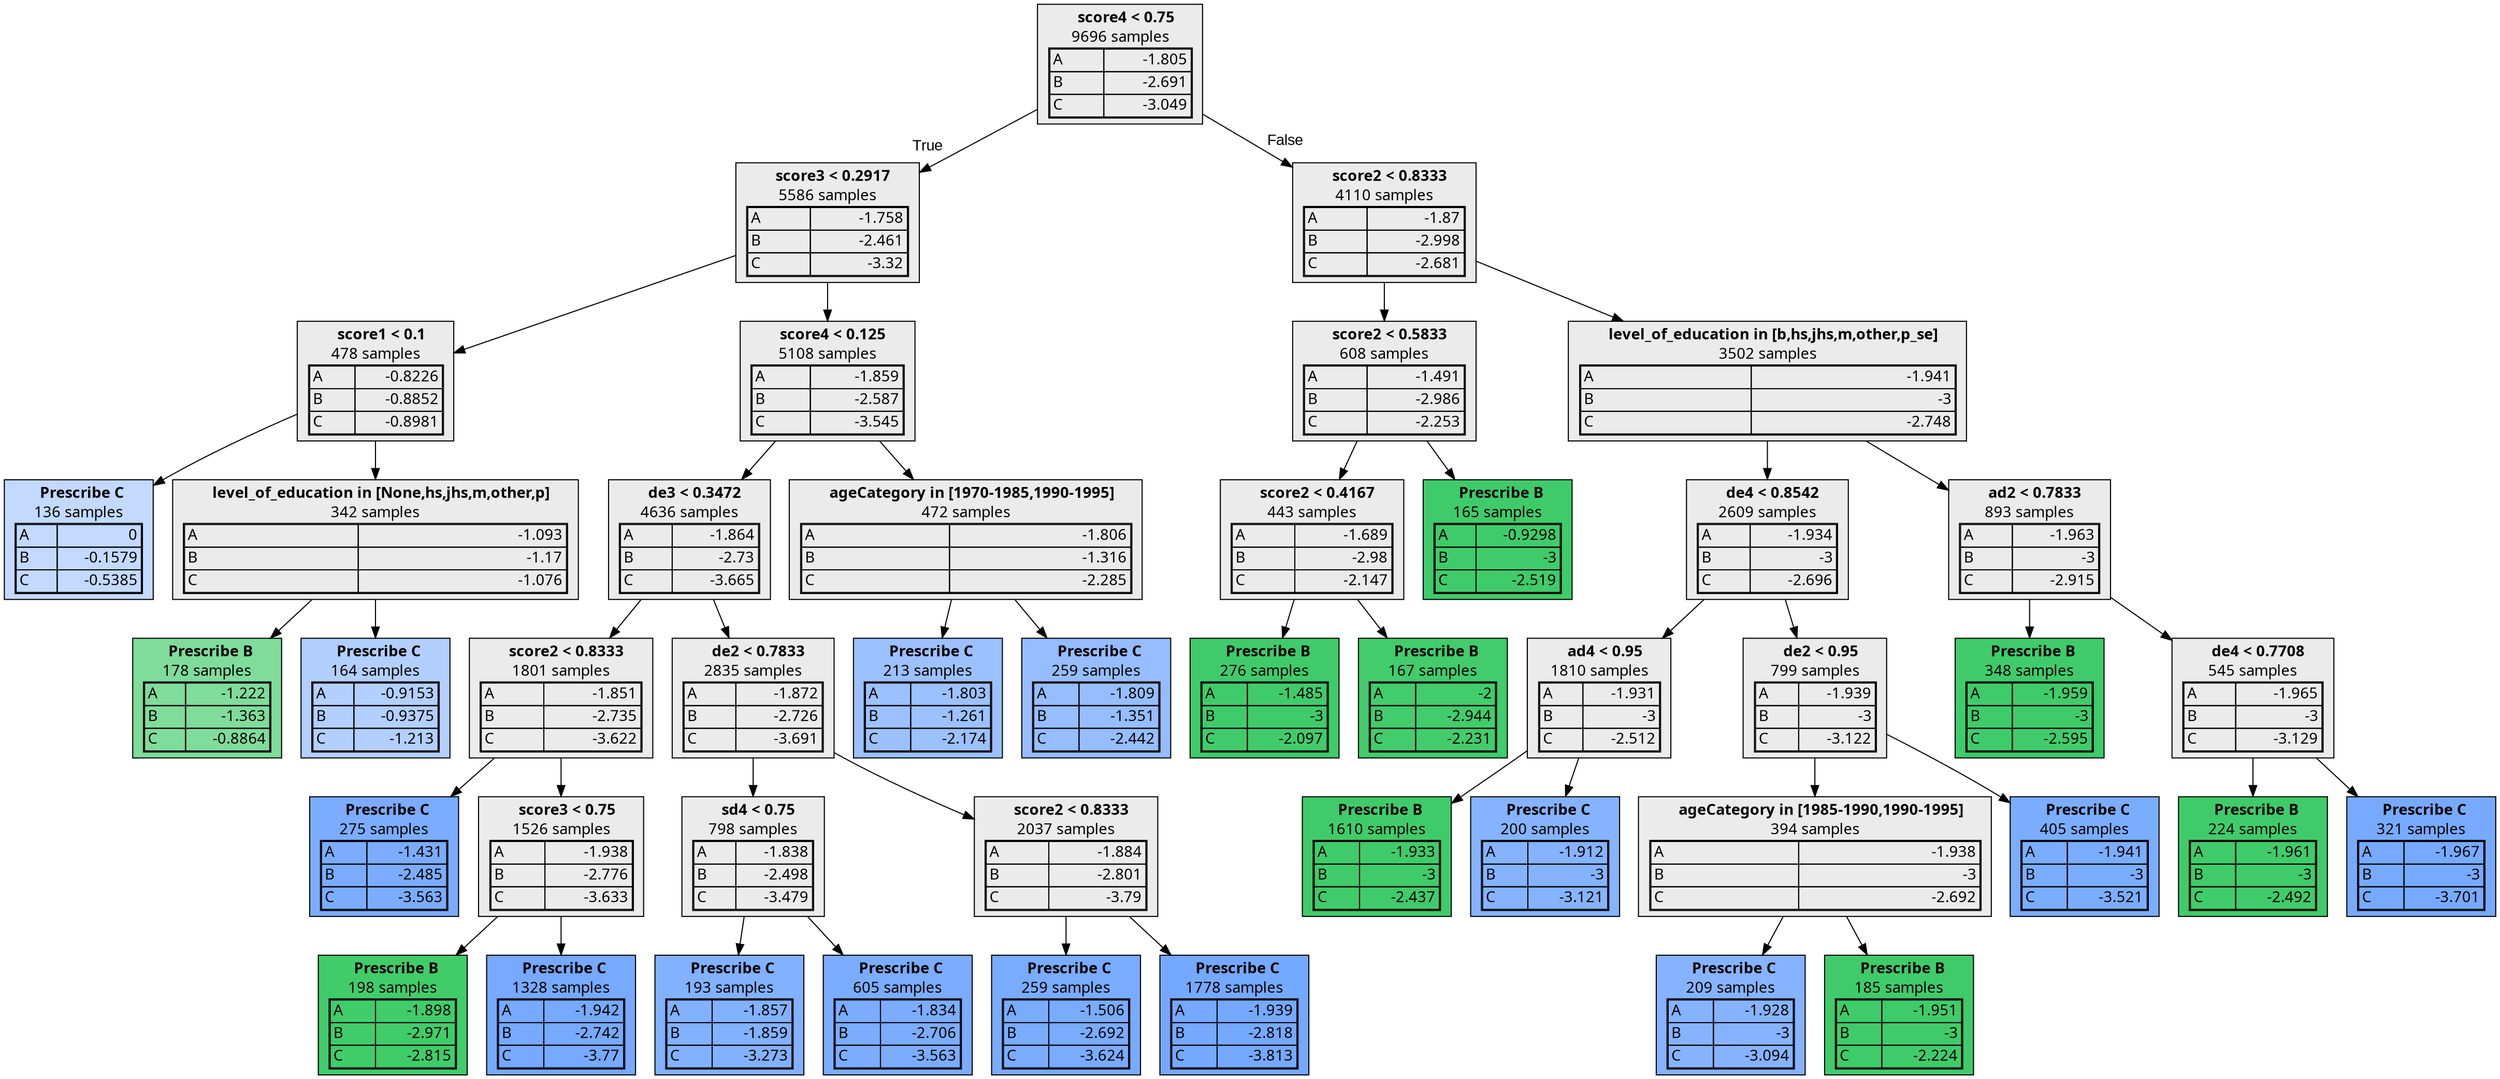 digraph {
    1 [label=<  <TABLE BORDER="0" CELLPADDING="0">
      <TR>
    <TD>
      <B> score4 &lt; 0.75</B>
    </TD>
  </TR>

    <TR>
      <TD>9696 samples</TD>
    </TR>
    <TR>
  <TD>
    <TABLE CELLSPACING="0">
      
        <TR >
    <TD ALIGN="LEFT">A</TD>
    <TD ALIGN="RIGHT">-1.805</TD>
  </TR>
  <TR >
    <TD ALIGN="LEFT">B</TD>
    <TD ALIGN="RIGHT">-2.691</TD>
  </TR>
  <TR class="highlighted">
    <TD ALIGN="LEFT">C</TD>
    <TD ALIGN="RIGHT">-3.049</TD>
  </TR>

    </TABLE>
  </TD>
</TR>

  </TABLE>
>,fillcolor="#EBEBEB",shape=box,fontname="bold arial",style="filled"];
    1 -> 2 [labeldistance=2.5, labelangle=45, headlabel="True",fontname="arial"];
    1 -> 25 [labeldistance=2.5, labelangle=-45, headlabel="False",fontname="arial"];
    2 [label=<  <TABLE BORDER="0" CELLPADDING="0">
      <TR>
    <TD>
      <B> score3 &lt; 0.2917</B>
    </TD>
  </TR>

    <TR>
      <TD>5586 samples</TD>
    </TR>
    <TR>
  <TD>
    <TABLE CELLSPACING="0">
      
        <TR >
    <TD ALIGN="LEFT">A</TD>
    <TD ALIGN="RIGHT">-1.758</TD>
  </TR>
  <TR >
    <TD ALIGN="LEFT">B</TD>
    <TD ALIGN="RIGHT">-2.461</TD>
  </TR>
  <TR class="highlighted">
    <TD ALIGN="LEFT">C</TD>
    <TD ALIGN="RIGHT">-3.32</TD>
  </TR>

    </TABLE>
  </TD>
</TR>

  </TABLE>
>,fillcolor="#EBEBEB",shape=box,fontname="bold arial",style="filled"];
    2 -> 3;
    2 -> 8;
    3 [label=<  <TABLE BORDER="0" CELLPADDING="0">
      <TR>
    <TD>
      <B> score1 &lt; 0.1</B>
    </TD>
  </TR>

    <TR>
      <TD>478 samples</TD>
    </TR>
    <TR>
  <TD>
    <TABLE CELLSPACING="0">
      
        <TR >
    <TD ALIGN="LEFT">A</TD>
    <TD ALIGN="RIGHT">-0.8226</TD>
  </TR>
  <TR >
    <TD ALIGN="LEFT">B</TD>
    <TD ALIGN="RIGHT">-0.8852</TD>
  </TR>
  <TR class="highlighted">
    <TD ALIGN="LEFT">C</TD>
    <TD ALIGN="RIGHT">-0.8981</TD>
  </TR>

    </TABLE>
  </TD>
</TR>

  </TABLE>
>,fillcolor="#EBEBEB",shape=box,fontname="bold arial",style="filled"];
    3 -> 4;
    3 -> 5;
    4 [label=<  <TABLE BORDER="0" CELLPADDING="0">
      <TR>
    <TD>
      <B>Prescribe C</B>
    </TD>
  </TR>

    <TR>
      <TD>136 samples</TD>
    </TR>
    <TR>
  <TD>
    <TABLE CELLSPACING="0">
      
        <TR >
    <TD ALIGN="LEFT">A</TD>
    <TD ALIGN="RIGHT">0</TD>
  </TR>
  <TR >
    <TD ALIGN="LEFT">B</TD>
    <TD ALIGN="RIGHT">-0.1579</TD>
  </TR>
  <TR class="highlighted">
    <TD ALIGN="LEFT">C</TD>
    <TD ALIGN="RIGHT">-0.5385</TD>
  </TR>

    </TABLE>
  </TD>
</TR>

  </TABLE>
>,fillcolor="#619CFF60",shape=box,fontname="bold arial",style="filled",color=black];
    5 [label=<  <TABLE BORDER="0" CELLPADDING="0">
      <TR>
    <TD>
      <B> level_of_education in [None,hs,jhs,m,other,p]</B>
    </TD>
  </TR>

    <TR>
      <TD>342 samples</TD>
    </TR>
    <TR>
  <TD>
    <TABLE CELLSPACING="0">
      
        <TR >
    <TD ALIGN="LEFT">A</TD>
    <TD ALIGN="RIGHT">-1.093</TD>
  </TR>
  <TR class="highlighted">
    <TD ALIGN="LEFT">B</TD>
    <TD ALIGN="RIGHT">-1.17</TD>
  </TR>
  <TR >
    <TD ALIGN="LEFT">C</TD>
    <TD ALIGN="RIGHT">-1.076</TD>
  </TR>

    </TABLE>
  </TD>
</TR>

  </TABLE>
>,fillcolor="#EBEBEB",shape=box,fontname="bold arial",style="filled"];
    5 -> 6;
    5 -> 7;
    6 [label=<  <TABLE BORDER="0" CELLPADDING="0">
      <TR>
    <TD>
      <B>Prescribe B</B>
    </TD>
  </TR>

    <TR>
      <TD>178 samples</TD>
    </TR>
    <TR>
  <TD>
    <TABLE CELLSPACING="0">
      
        <TR >
    <TD ALIGN="LEFT">A</TD>
    <TD ALIGN="RIGHT">-1.222</TD>
  </TR>
  <TR class="highlighted">
    <TD ALIGN="LEFT">B</TD>
    <TD ALIGN="RIGHT">-1.363</TD>
  </TR>
  <TR >
    <TD ALIGN="LEFT">C</TD>
    <TD ALIGN="RIGHT">-0.8864</TD>
  </TR>

    </TABLE>
  </TD>
</TR>

  </TABLE>
>,fillcolor="#00BA3880",shape=box,fontname="bold arial",style="filled",color=black];
    7 [label=<  <TABLE BORDER="0" CELLPADDING="0">
      <TR>
    <TD>
      <B>Prescribe C</B>
    </TD>
  </TR>

    <TR>
      <TD>164 samples</TD>
    </TR>
    <TR>
  <TD>
    <TABLE CELLSPACING="0">
      
        <TR >
    <TD ALIGN="LEFT">A</TD>
    <TD ALIGN="RIGHT">-0.9153</TD>
  </TR>
  <TR >
    <TD ALIGN="LEFT">B</TD>
    <TD ALIGN="RIGHT">-0.9375</TD>
  </TR>
  <TR class="highlighted">
    <TD ALIGN="LEFT">C</TD>
    <TD ALIGN="RIGHT">-1.213</TD>
  </TR>

    </TABLE>
  </TD>
</TR>

  </TABLE>
>,fillcolor="#619CFF7a",shape=box,fontname="bold arial",style="filled",color=black];
    8 [label=<  <TABLE BORDER="0" CELLPADDING="0">
      <TR>
    <TD>
      <B> score4 &lt; 0.125</B>
    </TD>
  </TR>

    <TR>
      <TD>5108 samples</TD>
    </TR>
    <TR>
  <TD>
    <TABLE CELLSPACING="0">
      
        <TR >
    <TD ALIGN="LEFT">A</TD>
    <TD ALIGN="RIGHT">-1.859</TD>
  </TR>
  <TR >
    <TD ALIGN="LEFT">B</TD>
    <TD ALIGN="RIGHT">-2.587</TD>
  </TR>
  <TR class="highlighted">
    <TD ALIGN="LEFT">C</TD>
    <TD ALIGN="RIGHT">-3.545</TD>
  </TR>

    </TABLE>
  </TD>
</TR>

  </TABLE>
>,fillcolor="#EBEBEB",shape=box,fontname="bold arial",style="filled"];
    8 -> 9;
    8 -> 22;
    9 [label=<  <TABLE BORDER="0" CELLPADDING="0">
      <TR>
    <TD>
      <B> de3 &lt; 0.3472</B>
    </TD>
  </TR>

    <TR>
      <TD>4636 samples</TD>
    </TR>
    <TR>
  <TD>
    <TABLE CELLSPACING="0">
      
        <TR >
    <TD ALIGN="LEFT">A</TD>
    <TD ALIGN="RIGHT">-1.864</TD>
  </TR>
  <TR >
    <TD ALIGN="LEFT">B</TD>
    <TD ALIGN="RIGHT">-2.73</TD>
  </TR>
  <TR class="highlighted">
    <TD ALIGN="LEFT">C</TD>
    <TD ALIGN="RIGHT">-3.665</TD>
  </TR>

    </TABLE>
  </TD>
</TR>

  </TABLE>
>,fillcolor="#EBEBEB",shape=box,fontname="bold arial",style="filled"];
    9 -> 10;
    9 -> 15;
    10 [label=<  <TABLE BORDER="0" CELLPADDING="0">
      <TR>
    <TD>
      <B> score2 &lt; 0.8333</B>
    </TD>
  </TR>

    <TR>
      <TD>1801 samples</TD>
    </TR>
    <TR>
  <TD>
    <TABLE CELLSPACING="0">
      
        <TR >
    <TD ALIGN="LEFT">A</TD>
    <TD ALIGN="RIGHT">-1.851</TD>
  </TR>
  <TR >
    <TD ALIGN="LEFT">B</TD>
    <TD ALIGN="RIGHT">-2.735</TD>
  </TR>
  <TR class="highlighted">
    <TD ALIGN="LEFT">C</TD>
    <TD ALIGN="RIGHT">-3.622</TD>
  </TR>

    </TABLE>
  </TD>
</TR>

  </TABLE>
>,fillcolor="#EBEBEB",shape=box,fontname="bold arial",style="filled"];
    10 -> 11;
    10 -> 12;
    11 [label=<  <TABLE BORDER="0" CELLPADDING="0">
      <TR>
    <TD>
      <B>Prescribe C</B>
    </TD>
  </TR>

    <TR>
      <TD>275 samples</TD>
    </TR>
    <TR>
  <TD>
    <TABLE CELLSPACING="0">
      
        <TR >
    <TD ALIGN="LEFT">A</TD>
    <TD ALIGN="RIGHT">-1.431</TD>
  </TR>
  <TR >
    <TD ALIGN="LEFT">B</TD>
    <TD ALIGN="RIGHT">-2.485</TD>
  </TR>
  <TR class="highlighted">
    <TD ALIGN="LEFT">C</TD>
    <TD ALIGN="RIGHT">-3.563</TD>
  </TR>

    </TABLE>
  </TD>
</TR>

  </TABLE>
>,fillcolor="#619CFFd5",shape=box,fontname="bold arial",style="filled",color=black];
    12 [label=<  <TABLE BORDER="0" CELLPADDING="0">
      <TR>
    <TD>
      <B> score3 &lt; 0.75</B>
    </TD>
  </TR>

    <TR>
      <TD>1526 samples</TD>
    </TR>
    <TR>
  <TD>
    <TABLE CELLSPACING="0">
      
        <TR >
    <TD ALIGN="LEFT">A</TD>
    <TD ALIGN="RIGHT">-1.938</TD>
  </TR>
  <TR >
    <TD ALIGN="LEFT">B</TD>
    <TD ALIGN="RIGHT">-2.776</TD>
  </TR>
  <TR class="highlighted">
    <TD ALIGN="LEFT">C</TD>
    <TD ALIGN="RIGHT">-3.633</TD>
  </TR>

    </TABLE>
  </TD>
</TR>

  </TABLE>
>,fillcolor="#EBEBEB",shape=box,fontname="bold arial",style="filled"];
    12 -> 13;
    12 -> 14;
    13 [label=<  <TABLE BORDER="0" CELLPADDING="0">
      <TR>
    <TD>
      <B>Prescribe B</B>
    </TD>
  </TR>

    <TR>
      <TD>198 samples</TD>
    </TR>
    <TR>
  <TD>
    <TABLE CELLSPACING="0">
      
        <TR >
    <TD ALIGN="LEFT">A</TD>
    <TD ALIGN="RIGHT">-1.898</TD>
  </TR>
  <TR class="highlighted">
    <TD ALIGN="LEFT">B</TD>
    <TD ALIGN="RIGHT">-2.971</TD>
  </TR>
  <TR >
    <TD ALIGN="LEFT">C</TD>
    <TD ALIGN="RIGHT">-2.815</TD>
  </TR>

    </TABLE>
  </TD>
</TR>

  </TABLE>
>,fillcolor="#00BA38be",shape=box,fontname="bold arial",style="filled",color=black];
    14 [label=<  <TABLE BORDER="0" CELLPADDING="0">
      <TR>
    <TD>
      <B>Prescribe C</B>
    </TD>
  </TR>

    <TR>
      <TD>1328 samples</TD>
    </TR>
    <TR>
  <TD>
    <TABLE CELLSPACING="0">
      
        <TR >
    <TD ALIGN="LEFT">A</TD>
    <TD ALIGN="RIGHT">-1.942</TD>
  </TR>
  <TR >
    <TD ALIGN="LEFT">B</TD>
    <TD ALIGN="RIGHT">-2.742</TD>
  </TR>
  <TR class="highlighted">
    <TD ALIGN="LEFT">C</TD>
    <TD ALIGN="RIGHT">-3.77</TD>
  </TR>

    </TABLE>
  </TD>
</TR>

  </TABLE>
>,fillcolor="#619CFFdd",shape=box,fontname="bold arial",style="filled",color=black];
    15 [label=<  <TABLE BORDER="0" CELLPADDING="0">
      <TR>
    <TD>
      <B> de2 &lt; 0.7833</B>
    </TD>
  </TR>

    <TR>
      <TD>2835 samples</TD>
    </TR>
    <TR>
  <TD>
    <TABLE CELLSPACING="0">
      
        <TR >
    <TD ALIGN="LEFT">A</TD>
    <TD ALIGN="RIGHT">-1.872</TD>
  </TR>
  <TR >
    <TD ALIGN="LEFT">B</TD>
    <TD ALIGN="RIGHT">-2.726</TD>
  </TR>
  <TR class="highlighted">
    <TD ALIGN="LEFT">C</TD>
    <TD ALIGN="RIGHT">-3.691</TD>
  </TR>

    </TABLE>
  </TD>
</TR>

  </TABLE>
>,fillcolor="#EBEBEB",shape=box,fontname="bold arial",style="filled"];
    15 -> 16;
    15 -> 19;
    16 [label=<  <TABLE BORDER="0" CELLPADDING="0">
      <TR>
    <TD>
      <B> sd4 &lt; 0.75</B>
    </TD>
  </TR>

    <TR>
      <TD>798 samples</TD>
    </TR>
    <TR>
  <TD>
    <TABLE CELLSPACING="0">
      
        <TR >
    <TD ALIGN="LEFT">A</TD>
    <TD ALIGN="RIGHT">-1.838</TD>
  </TR>
  <TR >
    <TD ALIGN="LEFT">B</TD>
    <TD ALIGN="RIGHT">-2.498</TD>
  </TR>
  <TR class="highlighted">
    <TD ALIGN="LEFT">C</TD>
    <TD ALIGN="RIGHT">-3.479</TD>
  </TR>

    </TABLE>
  </TD>
</TR>

  </TABLE>
>,fillcolor="#EBEBEB",shape=box,fontname="bold arial",style="filled"];
    16 -> 17;
    16 -> 18;
    17 [label=<  <TABLE BORDER="0" CELLPADDING="0">
      <TR>
    <TD>
      <B>Prescribe C</B>
    </TD>
  </TR>

    <TR>
      <TD>193 samples</TD>
    </TR>
    <TR>
  <TD>
    <TABLE CELLSPACING="0">
      
        <TR >
    <TD ALIGN="LEFT">A</TD>
    <TD ALIGN="RIGHT">-1.857</TD>
  </TR>
  <TR >
    <TD ALIGN="LEFT">B</TD>
    <TD ALIGN="RIGHT">-1.859</TD>
  </TR>
  <TR class="highlighted">
    <TD ALIGN="LEFT">C</TD>
    <TD ALIGN="RIGHT">-3.273</TD>
  </TR>

    </TABLE>
  </TD>
</TR>

  </TABLE>
>,fillcolor="#619CFFca",shape=box,fontname="bold arial",style="filled",color=black];
    18 [label=<  <TABLE BORDER="0" CELLPADDING="0">
      <TR>
    <TD>
      <B>Prescribe C</B>
    </TD>
  </TR>

    <TR>
      <TD>605 samples</TD>
    </TR>
    <TR>
  <TD>
    <TABLE CELLSPACING="0">
      
        <TR >
    <TD ALIGN="LEFT">A</TD>
    <TD ALIGN="RIGHT">-1.834</TD>
  </TR>
  <TR >
    <TD ALIGN="LEFT">B</TD>
    <TD ALIGN="RIGHT">-2.706</TD>
  </TR>
  <TR class="highlighted">
    <TD ALIGN="LEFT">C</TD>
    <TD ALIGN="RIGHT">-3.563</TD>
  </TR>

    </TABLE>
  </TD>
</TR>

  </TABLE>
>,fillcolor="#619CFFd5",shape=box,fontname="bold arial",style="filled",color=black];
    19 [label=<  <TABLE BORDER="0" CELLPADDING="0">
      <TR>
    <TD>
      <B> score2 &lt; 0.8333</B>
    </TD>
  </TR>

    <TR>
      <TD>2037 samples</TD>
    </TR>
    <TR>
  <TD>
    <TABLE CELLSPACING="0">
      
        <TR >
    <TD ALIGN="LEFT">A</TD>
    <TD ALIGN="RIGHT">-1.884</TD>
  </TR>
  <TR >
    <TD ALIGN="LEFT">B</TD>
    <TD ALIGN="RIGHT">-2.801</TD>
  </TR>
  <TR class="highlighted">
    <TD ALIGN="LEFT">C</TD>
    <TD ALIGN="RIGHT">-3.79</TD>
  </TR>

    </TABLE>
  </TD>
</TR>

  </TABLE>
>,fillcolor="#EBEBEB",shape=box,fontname="bold arial",style="filled"];
    19 -> 20;
    19 -> 21;
    20 [label=<  <TABLE BORDER="0" CELLPADDING="0">
      <TR>
    <TD>
      <B>Prescribe C</B>
    </TD>
  </TR>

    <TR>
      <TD>259 samples</TD>
    </TR>
    <TR>
  <TD>
    <TABLE CELLSPACING="0">
      
        <TR >
    <TD ALIGN="LEFT">A</TD>
    <TD ALIGN="RIGHT">-1.506</TD>
  </TR>
  <TR >
    <TD ALIGN="LEFT">B</TD>
    <TD ALIGN="RIGHT">-2.692</TD>
  </TR>
  <TR class="highlighted">
    <TD ALIGN="LEFT">C</TD>
    <TD ALIGN="RIGHT">-3.624</TD>
  </TR>

    </TABLE>
  </TD>
</TR>

  </TABLE>
>,fillcolor="#619CFFd8",shape=box,fontname="bold arial",style="filled",color=black];
    21 [label=<  <TABLE BORDER="0" CELLPADDING="0">
      <TR>
    <TD>
      <B>Prescribe C</B>
    </TD>
  </TR>

    <TR>
      <TD>1778 samples</TD>
    </TR>
    <TR>
  <TD>
    <TABLE CELLSPACING="0">
      
        <TR >
    <TD ALIGN="LEFT">A</TD>
    <TD ALIGN="RIGHT">-1.939</TD>
  </TR>
  <TR >
    <TD ALIGN="LEFT">B</TD>
    <TD ALIGN="RIGHT">-2.818</TD>
  </TR>
  <TR class="highlighted">
    <TD ALIGN="LEFT">C</TD>
    <TD ALIGN="RIGHT">-3.813</TD>
  </TR>

    </TABLE>
  </TD>
</TR>

  </TABLE>
>,fillcolor="#619CFFdf",shape=box,fontname="bold arial",style="filled",color=black];
    22 [label=<  <TABLE BORDER="0" CELLPADDING="0">
      <TR>
    <TD>
      <B> ageCategory in [1970-1985,1990-1995]</B>
    </TD>
  </TR>

    <TR>
      <TD>472 samples</TD>
    </TR>
    <TR>
  <TD>
    <TABLE CELLSPACING="0">
      
        <TR >
    <TD ALIGN="LEFT">A</TD>
    <TD ALIGN="RIGHT">-1.806</TD>
  </TR>
  <TR >
    <TD ALIGN="LEFT">B</TD>
    <TD ALIGN="RIGHT">-1.316</TD>
  </TR>
  <TR class="highlighted">
    <TD ALIGN="LEFT">C</TD>
    <TD ALIGN="RIGHT">-2.285</TD>
  </TR>

    </TABLE>
  </TD>
</TR>

  </TABLE>
>,fillcolor="#EBEBEB",shape=box,fontname="bold arial",style="filled"];
    22 -> 23;
    22 -> 24;
    23 [label=<  <TABLE BORDER="0" CELLPADDING="0">
      <TR>
    <TD>
      <B>Prescribe C</B>
    </TD>
  </TR>

    <TR>
      <TD>213 samples</TD>
    </TR>
    <TR>
  <TD>
    <TABLE CELLSPACING="0">
      
        <TR >
    <TD ALIGN="LEFT">A</TD>
    <TD ALIGN="RIGHT">-1.803</TD>
  </TR>
  <TR >
    <TD ALIGN="LEFT">B</TD>
    <TD ALIGN="RIGHT">-1.261</TD>
  </TR>
  <TR class="highlighted">
    <TD ALIGN="LEFT">C</TD>
    <TD ALIGN="RIGHT">-2.174</TD>
  </TR>

    </TABLE>
  </TD>
</TR>

  </TABLE>
>,fillcolor="#619CFF9f",shape=box,fontname="bold arial",style="filled",color=black];
    24 [label=<  <TABLE BORDER="0" CELLPADDING="0">
      <TR>
    <TD>
      <B>Prescribe C</B>
    </TD>
  </TR>

    <TR>
      <TD>259 samples</TD>
    </TR>
    <TR>
  <TD>
    <TABLE CELLSPACING="0">
      
        <TR >
    <TD ALIGN="LEFT">A</TD>
    <TD ALIGN="RIGHT">-1.809</TD>
  </TR>
  <TR >
    <TD ALIGN="LEFT">B</TD>
    <TD ALIGN="RIGHT">-1.351</TD>
  </TR>
  <TR class="highlighted">
    <TD ALIGN="LEFT">C</TD>
    <TD ALIGN="RIGHT">-2.442</TD>
  </TR>

    </TABLE>
  </TD>
</TR>

  </TABLE>
>,fillcolor="#619CFFaa",shape=box,fontname="bold arial",style="filled",color=black];
    25 [label=<  <TABLE BORDER="0" CELLPADDING="0">
      <TR>
    <TD>
      <B> score2 &lt; 0.8333</B>
    </TD>
  </TR>

    <TR>
      <TD>4110 samples</TD>
    </TR>
    <TR>
  <TD>
    <TABLE CELLSPACING="0">
      
        <TR >
    <TD ALIGN="LEFT">A</TD>
    <TD ALIGN="RIGHT">-1.87</TD>
  </TR>
  <TR class="highlighted">
    <TD ALIGN="LEFT">B</TD>
    <TD ALIGN="RIGHT">-2.998</TD>
  </TR>
  <TR >
    <TD ALIGN="LEFT">C</TD>
    <TD ALIGN="RIGHT">-2.681</TD>
  </TR>

    </TABLE>
  </TD>
</TR>

  </TABLE>
>,fillcolor="#EBEBEB",shape=box,fontname="bold arial",style="filled"];
    25 -> 26;
    25 -> 31;
    26 [label=<  <TABLE BORDER="0" CELLPADDING="0">
      <TR>
    <TD>
      <B> score2 &lt; 0.5833</B>
    </TD>
  </TR>

    <TR>
      <TD>608 samples</TD>
    </TR>
    <TR>
  <TD>
    <TABLE CELLSPACING="0">
      
        <TR >
    <TD ALIGN="LEFT">A</TD>
    <TD ALIGN="RIGHT">-1.491</TD>
  </TR>
  <TR class="highlighted">
    <TD ALIGN="LEFT">B</TD>
    <TD ALIGN="RIGHT">-2.986</TD>
  </TR>
  <TR >
    <TD ALIGN="LEFT">C</TD>
    <TD ALIGN="RIGHT">-2.253</TD>
  </TR>

    </TABLE>
  </TD>
</TR>

  </TABLE>
>,fillcolor="#EBEBEB",shape=box,fontname="bold arial",style="filled"];
    26 -> 27;
    26 -> 30;
    27 [label=<  <TABLE BORDER="0" CELLPADDING="0">
      <TR>
    <TD>
      <B> score2 &lt; 0.4167</B>
    </TD>
  </TR>

    <TR>
      <TD>443 samples</TD>
    </TR>
    <TR>
  <TD>
    <TABLE CELLSPACING="0">
      
        <TR >
    <TD ALIGN="LEFT">A</TD>
    <TD ALIGN="RIGHT">-1.689</TD>
  </TR>
  <TR class="highlighted">
    <TD ALIGN="LEFT">B</TD>
    <TD ALIGN="RIGHT">-2.98</TD>
  </TR>
  <TR >
    <TD ALIGN="LEFT">C</TD>
    <TD ALIGN="RIGHT">-2.147</TD>
  </TR>

    </TABLE>
  </TD>
</TR>

  </TABLE>
>,fillcolor="#EBEBEB",shape=box,fontname="bold arial",style="filled"];
    27 -> 28;
    27 -> 29;
    28 [label=<  <TABLE BORDER="0" CELLPADDING="0">
      <TR>
    <TD>
      <B>Prescribe B</B>
    </TD>
  </TR>

    <TR>
      <TD>276 samples</TD>
    </TR>
    <TR>
  <TD>
    <TABLE CELLSPACING="0">
      
        <TR >
    <TD ALIGN="LEFT">A</TD>
    <TD ALIGN="RIGHT">-1.485</TD>
  </TR>
  <TR class="highlighted">
    <TD ALIGN="LEFT">B</TD>
    <TD ALIGN="RIGHT">-3</TD>
  </TR>
  <TR >
    <TD ALIGN="LEFT">C</TD>
    <TD ALIGN="RIGHT">-2.097</TD>
  </TR>

    </TABLE>
  </TD>
</TR>

  </TABLE>
>,fillcolor="#00BA38bf",shape=box,fontname="bold arial",style="filled",color=black];
    29 [label=<  <TABLE BORDER="0" CELLPADDING="0">
      <TR>
    <TD>
      <B>Prescribe B</B>
    </TD>
  </TR>

    <TR>
      <TD>167 samples</TD>
    </TR>
    <TR>
  <TD>
    <TABLE CELLSPACING="0">
      
        <TR >
    <TD ALIGN="LEFT">A</TD>
    <TD ALIGN="RIGHT">-2</TD>
  </TR>
  <TR class="highlighted">
    <TD ALIGN="LEFT">B</TD>
    <TD ALIGN="RIGHT">-2.944</TD>
  </TR>
  <TR >
    <TD ALIGN="LEFT">C</TD>
    <TD ALIGN="RIGHT">-2.231</TD>
  </TR>

    </TABLE>
  </TD>
</TR>

  </TABLE>
>,fillcolor="#00BA38bd",shape=box,fontname="bold arial",style="filled",color=black];
    30 [label=<  <TABLE BORDER="0" CELLPADDING="0">
      <TR>
    <TD>
      <B>Prescribe B</B>
    </TD>
  </TR>

    <TR>
      <TD>165 samples</TD>
    </TR>
    <TR>
  <TD>
    <TABLE CELLSPACING="0">
      
        <TR >
    <TD ALIGN="LEFT">A</TD>
    <TD ALIGN="RIGHT">-0.9298</TD>
  </TR>
  <TR class="highlighted">
    <TD ALIGN="LEFT">B</TD>
    <TD ALIGN="RIGHT">-3</TD>
  </TR>
  <TR >
    <TD ALIGN="LEFT">C</TD>
    <TD ALIGN="RIGHT">-2.519</TD>
  </TR>

    </TABLE>
  </TD>
</TR>

  </TABLE>
>,fillcolor="#00BA38bf",shape=box,fontname="bold arial",style="filled",color=black];
    31 [label=<  <TABLE BORDER="0" CELLPADDING="0">
      <TR>
    <TD>
      <B> level_of_education in [b,hs,jhs,m,other,p_se]</B>
    </TD>
  </TR>

    <TR>
      <TD>3502 samples</TD>
    </TR>
    <TR>
  <TD>
    <TABLE CELLSPACING="0">
      
        <TR >
    <TD ALIGN="LEFT">A</TD>
    <TD ALIGN="RIGHT">-1.941</TD>
  </TR>
  <TR class="highlighted">
    <TD ALIGN="LEFT">B</TD>
    <TD ALIGN="RIGHT">-3</TD>
  </TR>
  <TR >
    <TD ALIGN="LEFT">C</TD>
    <TD ALIGN="RIGHT">-2.748</TD>
  </TR>

    </TABLE>
  </TD>
</TR>

  </TABLE>
>,fillcolor="#EBEBEB",shape=box,fontname="bold arial",style="filled"];
    31 -> 32;
    31 -> 41;
    32 [label=<  <TABLE BORDER="0" CELLPADDING="0">
      <TR>
    <TD>
      <B> de4 &lt; 0.8542</B>
    </TD>
  </TR>

    <TR>
      <TD>2609 samples</TD>
    </TR>
    <TR>
  <TD>
    <TABLE CELLSPACING="0">
      
        <TR >
    <TD ALIGN="LEFT">A</TD>
    <TD ALIGN="RIGHT">-1.934</TD>
  </TR>
  <TR class="highlighted">
    <TD ALIGN="LEFT">B</TD>
    <TD ALIGN="RIGHT">-3</TD>
  </TR>
  <TR >
    <TD ALIGN="LEFT">C</TD>
    <TD ALIGN="RIGHT">-2.696</TD>
  </TR>

    </TABLE>
  </TD>
</TR>

  </TABLE>
>,fillcolor="#EBEBEB",shape=box,fontname="bold arial",style="filled"];
    32 -> 33;
    32 -> 36;
    33 [label=<  <TABLE BORDER="0" CELLPADDING="0">
      <TR>
    <TD>
      <B> ad4 &lt; 0.95</B>
    </TD>
  </TR>

    <TR>
      <TD>1810 samples</TD>
    </TR>
    <TR>
  <TD>
    <TABLE CELLSPACING="0">
      
        <TR >
    <TD ALIGN="LEFT">A</TD>
    <TD ALIGN="RIGHT">-1.931</TD>
  </TR>
  <TR class="highlighted">
    <TD ALIGN="LEFT">B</TD>
    <TD ALIGN="RIGHT">-3</TD>
  </TR>
  <TR >
    <TD ALIGN="LEFT">C</TD>
    <TD ALIGN="RIGHT">-2.512</TD>
  </TR>

    </TABLE>
  </TD>
</TR>

  </TABLE>
>,fillcolor="#EBEBEB",shape=box,fontname="bold arial",style="filled"];
    33 -> 34;
    33 -> 35;
    34 [label=<  <TABLE BORDER="0" CELLPADDING="0">
      <TR>
    <TD>
      <B>Prescribe B</B>
    </TD>
  </TR>

    <TR>
      <TD>1610 samples</TD>
    </TR>
    <TR>
  <TD>
    <TABLE CELLSPACING="0">
      
        <TR >
    <TD ALIGN="LEFT">A</TD>
    <TD ALIGN="RIGHT">-1.933</TD>
  </TR>
  <TR class="highlighted">
    <TD ALIGN="LEFT">B</TD>
    <TD ALIGN="RIGHT">-3</TD>
  </TR>
  <TR >
    <TD ALIGN="LEFT">C</TD>
    <TD ALIGN="RIGHT">-2.437</TD>
  </TR>

    </TABLE>
  </TD>
</TR>

  </TABLE>
>,fillcolor="#00BA38bf",shape=box,fontname="bold arial",style="filled",color=black];
    35 [label=<  <TABLE BORDER="0" CELLPADDING="0">
      <TR>
    <TD>
      <B>Prescribe C</B>
    </TD>
  </TR>

    <TR>
      <TD>200 samples</TD>
    </TR>
    <TR>
  <TD>
    <TABLE CELLSPACING="0">
      
        <TR >
    <TD ALIGN="LEFT">A</TD>
    <TD ALIGN="RIGHT">-1.912</TD>
  </TR>
  <TR >
    <TD ALIGN="LEFT">B</TD>
    <TD ALIGN="RIGHT">-3</TD>
  </TR>
  <TR class="highlighted">
    <TD ALIGN="LEFT">C</TD>
    <TD ALIGN="RIGHT">-3.121</TD>
  </TR>

    </TABLE>
  </TD>
</TR>

  </TABLE>
>,fillcolor="#619CFFc4",shape=box,fontname="bold arial",style="filled",color=black];
    36 [label=<  <TABLE BORDER="0" CELLPADDING="0">
      <TR>
    <TD>
      <B> de2 &lt; 0.95</B>
    </TD>
  </TR>

    <TR>
      <TD>799 samples</TD>
    </TR>
    <TR>
  <TD>
    <TABLE CELLSPACING="0">
      
        <TR >
    <TD ALIGN="LEFT">A</TD>
    <TD ALIGN="RIGHT">-1.939</TD>
  </TR>
  <TR >
    <TD ALIGN="LEFT">B</TD>
    <TD ALIGN="RIGHT">-3</TD>
  </TR>
  <TR class="highlighted">
    <TD ALIGN="LEFT">C</TD>
    <TD ALIGN="RIGHT">-3.122</TD>
  </TR>

    </TABLE>
  </TD>
</TR>

  </TABLE>
>,fillcolor="#EBEBEB",shape=box,fontname="bold arial",style="filled"];
    36 -> 37;
    36 -> 40;
    37 [label=<  <TABLE BORDER="0" CELLPADDING="0">
      <TR>
    <TD>
      <B> ageCategory in [1985-1990,1990-1995]</B>
    </TD>
  </TR>

    <TR>
      <TD>394 samples</TD>
    </TR>
    <TR>
  <TD>
    <TABLE CELLSPACING="0">
      
        <TR >
    <TD ALIGN="LEFT">A</TD>
    <TD ALIGN="RIGHT">-1.938</TD>
  </TR>
  <TR class="highlighted">
    <TD ALIGN="LEFT">B</TD>
    <TD ALIGN="RIGHT">-3</TD>
  </TR>
  <TR >
    <TD ALIGN="LEFT">C</TD>
    <TD ALIGN="RIGHT">-2.692</TD>
  </TR>

    </TABLE>
  </TD>
</TR>

  </TABLE>
>,fillcolor="#EBEBEB",shape=box,fontname="bold arial",style="filled"];
    37 -> 38;
    37 -> 39;
    38 [label=<  <TABLE BORDER="0" CELLPADDING="0">
      <TR>
    <TD>
      <B>Prescribe C</B>
    </TD>
  </TR>

    <TR>
      <TD>209 samples</TD>
    </TR>
    <TR>
  <TD>
    <TABLE CELLSPACING="0">
      
        <TR >
    <TD ALIGN="LEFT">A</TD>
    <TD ALIGN="RIGHT">-1.928</TD>
  </TR>
  <TR >
    <TD ALIGN="LEFT">B</TD>
    <TD ALIGN="RIGHT">-3</TD>
  </TR>
  <TR class="highlighted">
    <TD ALIGN="LEFT">C</TD>
    <TD ALIGN="RIGHT">-3.094</TD>
  </TR>

    </TABLE>
  </TD>
</TR>

  </TABLE>
>,fillcolor="#619CFFc3",shape=box,fontname="bold arial",style="filled",color=black];
    39 [label=<  <TABLE BORDER="0" CELLPADDING="0">
      <TR>
    <TD>
      <B>Prescribe B</B>
    </TD>
  </TR>

    <TR>
      <TD>185 samples</TD>
    </TR>
    <TR>
  <TD>
    <TABLE CELLSPACING="0">
      
        <TR >
    <TD ALIGN="LEFT">A</TD>
    <TD ALIGN="RIGHT">-1.951</TD>
  </TR>
  <TR class="highlighted">
    <TD ALIGN="LEFT">B</TD>
    <TD ALIGN="RIGHT">-3</TD>
  </TR>
  <TR >
    <TD ALIGN="LEFT">C</TD>
    <TD ALIGN="RIGHT">-2.224</TD>
  </TR>

    </TABLE>
  </TD>
</TR>

  </TABLE>
>,fillcolor="#00BA38bf",shape=box,fontname="bold arial",style="filled",color=black];
    40 [label=<  <TABLE BORDER="0" CELLPADDING="0">
      <TR>
    <TD>
      <B>Prescribe C</B>
    </TD>
  </TR>

    <TR>
      <TD>405 samples</TD>
    </TR>
    <TR>
  <TD>
    <TABLE CELLSPACING="0">
      
        <TR >
    <TD ALIGN="LEFT">A</TD>
    <TD ALIGN="RIGHT">-1.941</TD>
  </TR>
  <TR >
    <TD ALIGN="LEFT">B</TD>
    <TD ALIGN="RIGHT">-3</TD>
  </TR>
  <TR class="highlighted">
    <TD ALIGN="LEFT">C</TD>
    <TD ALIGN="RIGHT">-3.521</TD>
  </TR>

    </TABLE>
  </TD>
</TR>

  </TABLE>
>,fillcolor="#619CFFd4",shape=box,fontname="bold arial",style="filled",color=black];
    41 [label=<  <TABLE BORDER="0" CELLPADDING="0">
      <TR>
    <TD>
      <B> ad2 &lt; 0.7833</B>
    </TD>
  </TR>

    <TR>
      <TD>893 samples</TD>
    </TR>
    <TR>
  <TD>
    <TABLE CELLSPACING="0">
      
        <TR >
    <TD ALIGN="LEFT">A</TD>
    <TD ALIGN="RIGHT">-1.963</TD>
  </TR>
  <TR class="highlighted">
    <TD ALIGN="LEFT">B</TD>
    <TD ALIGN="RIGHT">-3</TD>
  </TR>
  <TR >
    <TD ALIGN="LEFT">C</TD>
    <TD ALIGN="RIGHT">-2.915</TD>
  </TR>

    </TABLE>
  </TD>
</TR>

  </TABLE>
>,fillcolor="#EBEBEB",shape=box,fontname="bold arial",style="filled"];
    41 -> 42;
    41 -> 43;
    42 [label=<  <TABLE BORDER="0" CELLPADDING="0">
      <TR>
    <TD>
      <B>Prescribe B</B>
    </TD>
  </TR>

    <TR>
      <TD>348 samples</TD>
    </TR>
    <TR>
  <TD>
    <TABLE CELLSPACING="0">
      
        <TR >
    <TD ALIGN="LEFT">A</TD>
    <TD ALIGN="RIGHT">-1.959</TD>
  </TR>
  <TR class="highlighted">
    <TD ALIGN="LEFT">B</TD>
    <TD ALIGN="RIGHT">-3</TD>
  </TR>
  <TR >
    <TD ALIGN="LEFT">C</TD>
    <TD ALIGN="RIGHT">-2.595</TD>
  </TR>

    </TABLE>
  </TD>
</TR>

  </TABLE>
>,fillcolor="#00BA38bf",shape=box,fontname="bold arial",style="filled",color=black];
    43 [label=<  <TABLE BORDER="0" CELLPADDING="0">
      <TR>
    <TD>
      <B> de4 &lt; 0.7708</B>
    </TD>
  </TR>

    <TR>
      <TD>545 samples</TD>
    </TR>
    <TR>
  <TD>
    <TABLE CELLSPACING="0">
      
        <TR >
    <TD ALIGN="LEFT">A</TD>
    <TD ALIGN="RIGHT">-1.965</TD>
  </TR>
  <TR >
    <TD ALIGN="LEFT">B</TD>
    <TD ALIGN="RIGHT">-3</TD>
  </TR>
  <TR class="highlighted">
    <TD ALIGN="LEFT">C</TD>
    <TD ALIGN="RIGHT">-3.129</TD>
  </TR>

    </TABLE>
  </TD>
</TR>

  </TABLE>
>,fillcolor="#EBEBEB",shape=box,fontname="bold arial",style="filled"];
    43 -> 44;
    43 -> 45;
    44 [label=<  <TABLE BORDER="0" CELLPADDING="0">
      <TR>
    <TD>
      <B>Prescribe B</B>
    </TD>
  </TR>

    <TR>
      <TD>224 samples</TD>
    </TR>
    <TR>
  <TD>
    <TABLE CELLSPACING="0">
      
        <TR >
    <TD ALIGN="LEFT">A</TD>
    <TD ALIGN="RIGHT">-1.961</TD>
  </TR>
  <TR class="highlighted">
    <TD ALIGN="LEFT">B</TD>
    <TD ALIGN="RIGHT">-3</TD>
  </TR>
  <TR >
    <TD ALIGN="LEFT">C</TD>
    <TD ALIGN="RIGHT">-2.492</TD>
  </TR>

    </TABLE>
  </TD>
</TR>

  </TABLE>
>,fillcolor="#00BA38bf",shape=box,fontname="bold arial",style="filled",color=black];
    45 [label=<  <TABLE BORDER="0" CELLPADDING="0">
      <TR>
    <TD>
      <B>Prescribe C</B>
    </TD>
  </TR>

    <TR>
      <TD>321 samples</TD>
    </TR>
    <TR>
  <TD>
    <TABLE CELLSPACING="0">
      
        <TR >
    <TD ALIGN="LEFT">A</TD>
    <TD ALIGN="RIGHT">-1.967</TD>
  </TR>
  <TR >
    <TD ALIGN="LEFT">B</TD>
    <TD ALIGN="RIGHT">-3</TD>
  </TR>
  <TR class="highlighted">
    <TD ALIGN="LEFT">C</TD>
    <TD ALIGN="RIGHT">-3.701</TD>
  </TR>

    </TABLE>
  </TD>
</TR>

  </TABLE>
>,fillcolor="#619CFFdb",shape=box,fontname="bold arial",style="filled",color=black];
}
